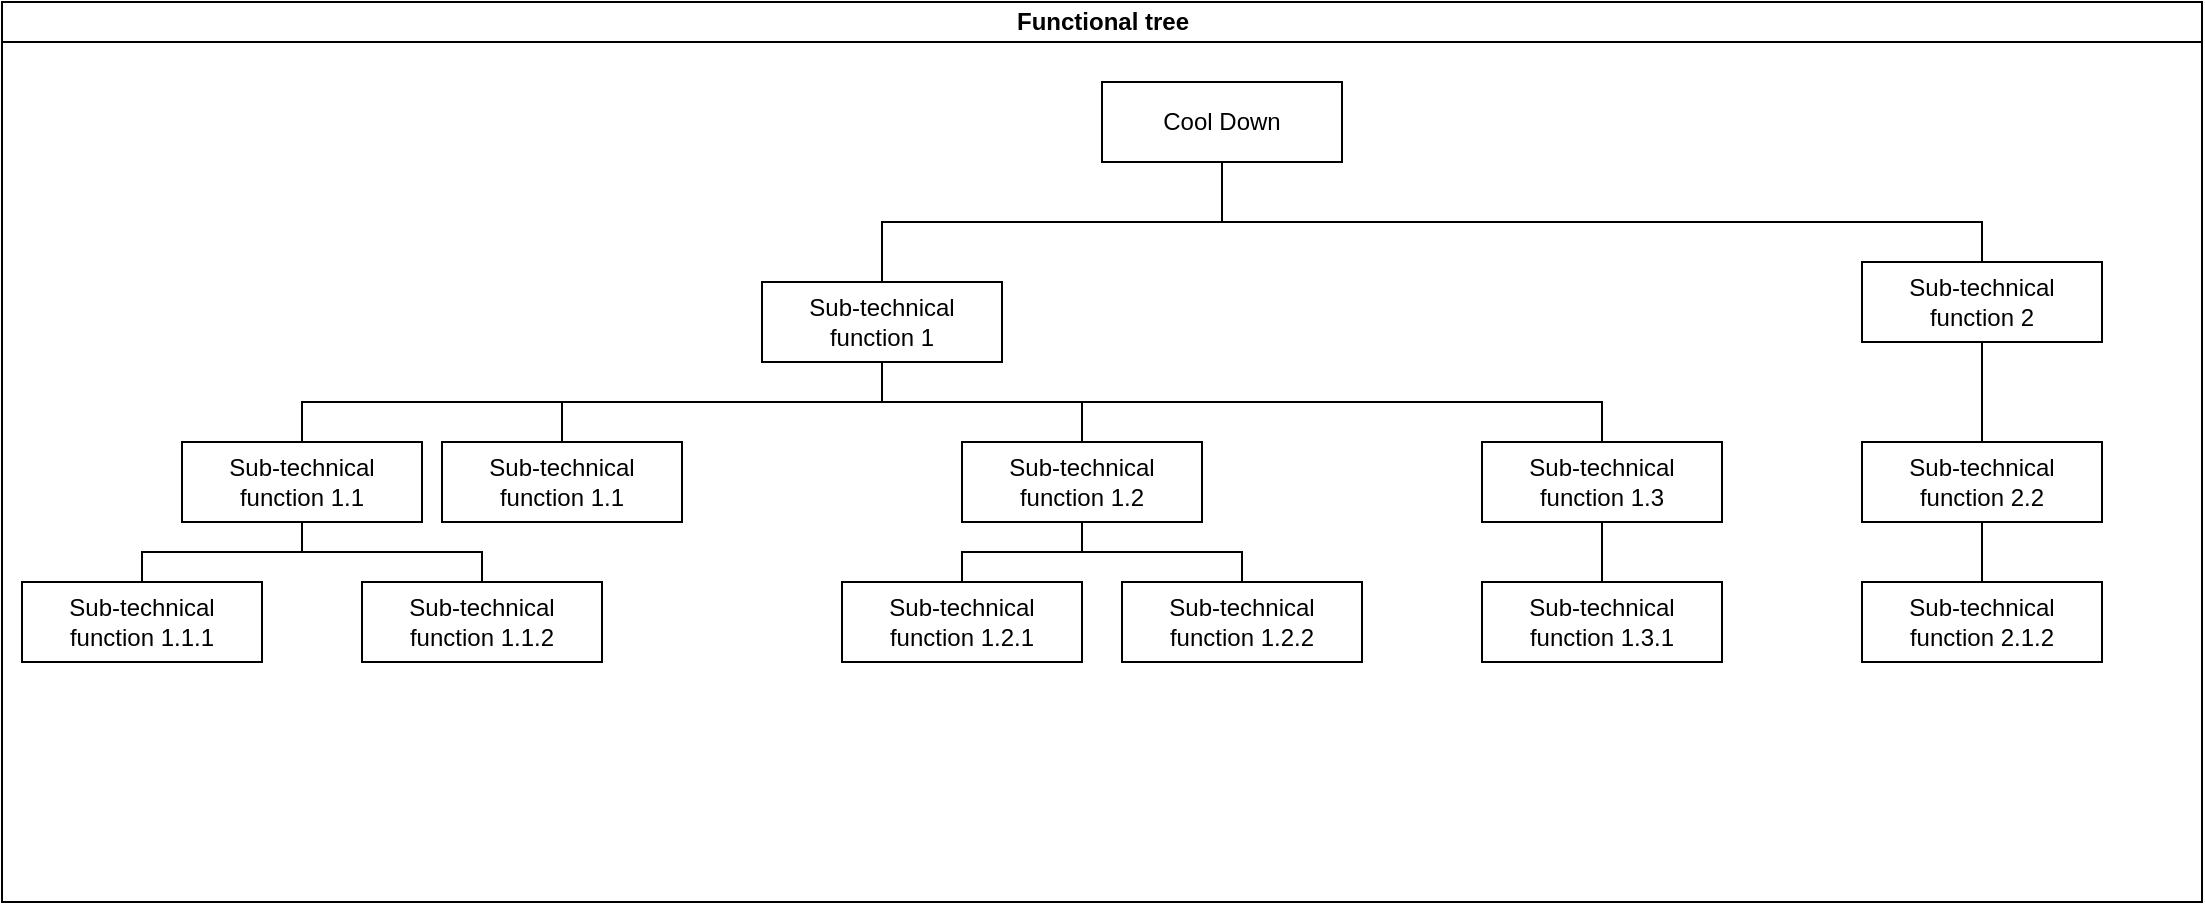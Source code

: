 <mxfile version="14.8.0" type="github">
  <diagram id="tKitslfAB1BgI3c-y9Ij" name="Page-1">
    <mxGraphModel dx="1186" dy="651" grid="1" gridSize="10" guides="1" tooltips="1" connect="1" arrows="1" fold="1" page="1" pageScale="1" pageWidth="827" pageHeight="1169" math="0" shadow="0">
      <root>
        <mxCell id="0" />
        <mxCell id="1" parent="0" />
        <mxCell id="q2nyMCjTT9pvwlic67CU-5" value="Functional tree" style="swimlane;html=1;startSize=20;horizontal=1;containerType=tree;" parent="1" vertex="1">
          <mxGeometry x="470" y="300" width="1100" height="450" as="geometry" />
        </mxCell>
        <mxCell id="q2nyMCjTT9pvwlic67CU-6" value="" style="edgeStyle=elbowEdgeStyle;elbow=vertical;startArrow=none;endArrow=none;rounded=0;" parent="q2nyMCjTT9pvwlic67CU-5" source="q2nyMCjTT9pvwlic67CU-7" target="q2nyMCjTT9pvwlic67CU-8" edge="1">
          <mxGeometry relative="1" as="geometry" />
        </mxCell>
        <mxCell id="q2nyMCjTT9pvwlic67CU-7" value="Cool Down" style="whiteSpace=wrap;html=1;treeFolding=1;treeMoving=1;newEdgeStyle={&quot;edgeStyle&quot;:&quot;elbowEdgeStyle&quot;,&quot;startArrow&quot;:&quot;none&quot;,&quot;endArrow&quot;:&quot;none&quot;};" parent="q2nyMCjTT9pvwlic67CU-5" vertex="1">
          <mxGeometry x="550" y="40" width="120" height="40" as="geometry" />
        </mxCell>
        <mxCell id="q2nyMCjTT9pvwlic67CU-8" value="Sub-technical function 1" style="whiteSpace=wrap;html=1;treeFolding=1;treeMoving=1;newEdgeStyle={&quot;edgeStyle&quot;:&quot;elbowEdgeStyle&quot;,&quot;startArrow&quot;:&quot;none&quot;,&quot;endArrow&quot;:&quot;none&quot;};" parent="q2nyMCjTT9pvwlic67CU-5" vertex="1">
          <mxGeometry x="380" y="140" width="120" height="40" as="geometry" />
        </mxCell>
        <mxCell id="q2nyMCjTT9pvwlic67CU-9" value="" style="edgeStyle=elbowEdgeStyle;elbow=vertical;startArrow=none;endArrow=none;rounded=0;" parent="q2nyMCjTT9pvwlic67CU-5" source="q2nyMCjTT9pvwlic67CU-7" target="q2nyMCjTT9pvwlic67CU-10" edge="1">
          <mxGeometry relative="1" as="geometry">
            <mxPoint x="630" y="860" as="sourcePoint" />
            <Array as="points">
              <mxPoint x="690" y="110" />
            </Array>
          </mxGeometry>
        </mxCell>
        <mxCell id="q2nyMCjTT9pvwlic67CU-10" value="Sub-technical function 2" style="whiteSpace=wrap;html=1;treeFolding=1;treeMoving=1;newEdgeStyle={&quot;edgeStyle&quot;:&quot;elbowEdgeStyle&quot;,&quot;startArrow&quot;:&quot;none&quot;,&quot;endArrow&quot;:&quot;none&quot;};" parent="q2nyMCjTT9pvwlic67CU-5" vertex="1">
          <mxGeometry x="930" y="130" width="120" height="40" as="geometry" />
        </mxCell>
        <mxCell id="q2nyMCjTT9pvwlic67CU-11" value="" style="edgeStyle=elbowEdgeStyle;elbow=vertical;startArrow=none;endArrow=none;rounded=0;" parent="q2nyMCjTT9pvwlic67CU-5" source="q2nyMCjTT9pvwlic67CU-8" target="q2nyMCjTT9pvwlic67CU-12" edge="1">
          <mxGeometry relative="1" as="geometry">
            <mxPoint x="630" y="860" as="sourcePoint" />
          </mxGeometry>
        </mxCell>
        <mxCell id="q2nyMCjTT9pvwlic67CU-12" value="Sub-technical function 1.2" style="whiteSpace=wrap;html=1;treeFolding=1;treeMoving=1;newEdgeStyle={&quot;edgeStyle&quot;:&quot;elbowEdgeStyle&quot;,&quot;startArrow&quot;:&quot;none&quot;,&quot;endArrow&quot;:&quot;none&quot;};" parent="q2nyMCjTT9pvwlic67CU-5" vertex="1">
          <mxGeometry x="480" y="220" width="120" height="40" as="geometry" />
        </mxCell>
        <mxCell id="q2nyMCjTT9pvwlic67CU-13" value="" style="edgeStyle=elbowEdgeStyle;elbow=vertical;startArrow=none;endArrow=none;rounded=0;" parent="q2nyMCjTT9pvwlic67CU-5" source="q2nyMCjTT9pvwlic67CU-8" target="q2nyMCjTT9pvwlic67CU-14" edge="1">
          <mxGeometry relative="1" as="geometry">
            <mxPoint x="630" y="940" as="sourcePoint" />
          </mxGeometry>
        </mxCell>
        <mxCell id="q2nyMCjTT9pvwlic67CU-14" value="Sub-technical function 1.1" style="whiteSpace=wrap;html=1;treeFolding=1;treeMoving=1;newEdgeStyle={&quot;edgeStyle&quot;:&quot;elbowEdgeStyle&quot;,&quot;startArrow&quot;:&quot;none&quot;,&quot;endArrow&quot;:&quot;none&quot;};" parent="q2nyMCjTT9pvwlic67CU-5" vertex="1">
          <mxGeometry x="90" y="220" width="120" height="40" as="geometry" />
        </mxCell>
        <mxCell id="q2nyMCjTT9pvwlic67CU-15" value="" style="edgeStyle=elbowEdgeStyle;elbow=vertical;startArrow=none;endArrow=none;rounded=0;" parent="q2nyMCjTT9pvwlic67CU-5" source="q2nyMCjTT9pvwlic67CU-8" target="q2nyMCjTT9pvwlic67CU-16" edge="1">
          <mxGeometry relative="1" as="geometry">
            <mxPoint x="630" y="940" as="sourcePoint" />
          </mxGeometry>
        </mxCell>
        <mxCell id="q2nyMCjTT9pvwlic67CU-16" value="Sub-technical function 1.3" style="whiteSpace=wrap;html=1;treeFolding=1;treeMoving=1;newEdgeStyle={&quot;edgeStyle&quot;:&quot;elbowEdgeStyle&quot;,&quot;startArrow&quot;:&quot;none&quot;,&quot;endArrow&quot;:&quot;none&quot;};" parent="q2nyMCjTT9pvwlic67CU-5" vertex="1">
          <mxGeometry x="740" y="220" width="120" height="40" as="geometry" />
        </mxCell>
        <mxCell id="q2nyMCjTT9pvwlic67CU-19" value="" style="edgeStyle=elbowEdgeStyle;elbow=vertical;startArrow=none;endArrow=none;rounded=0;" parent="q2nyMCjTT9pvwlic67CU-5" source="q2nyMCjTT9pvwlic67CU-10" target="q2nyMCjTT9pvwlic67CU-20" edge="1">
          <mxGeometry relative="1" as="geometry">
            <mxPoint x="630" y="860" as="sourcePoint" />
          </mxGeometry>
        </mxCell>
        <mxCell id="q2nyMCjTT9pvwlic67CU-20" value="Sub-technical function 2.2" style="whiteSpace=wrap;html=1;treeFolding=1;treeMoving=1;newEdgeStyle={&quot;edgeStyle&quot;:&quot;elbowEdgeStyle&quot;,&quot;startArrow&quot;:&quot;none&quot;,&quot;endArrow&quot;:&quot;none&quot;};" parent="q2nyMCjTT9pvwlic67CU-5" vertex="1">
          <mxGeometry x="930" y="220" width="120" height="40" as="geometry" />
        </mxCell>
        <mxCell id="q2nyMCjTT9pvwlic67CU-21" value="" style="edgeStyle=elbowEdgeStyle;elbow=vertical;startArrow=none;endArrow=none;rounded=0;" parent="q2nyMCjTT9pvwlic67CU-5" source="q2nyMCjTT9pvwlic67CU-14" target="q2nyMCjTT9pvwlic67CU-22" edge="1">
          <mxGeometry relative="1" as="geometry">
            <mxPoint x="780" y="450" as="sourcePoint" />
          </mxGeometry>
        </mxCell>
        <mxCell id="q2nyMCjTT9pvwlic67CU-22" value="Sub-technical function 1.1.1" style="whiteSpace=wrap;html=1;treeFolding=1;treeMoving=1;newEdgeStyle={&quot;edgeStyle&quot;:&quot;elbowEdgeStyle&quot;,&quot;startArrow&quot;:&quot;none&quot;,&quot;endArrow&quot;:&quot;none&quot;};" parent="q2nyMCjTT9pvwlic67CU-5" vertex="1">
          <mxGeometry x="10" y="290" width="120" height="40" as="geometry" />
        </mxCell>
        <mxCell id="q2nyMCjTT9pvwlic67CU-23" value="" style="edgeStyle=elbowEdgeStyle;elbow=vertical;startArrow=none;endArrow=none;rounded=0;" parent="q2nyMCjTT9pvwlic67CU-5" source="q2nyMCjTT9pvwlic67CU-14" target="q2nyMCjTT9pvwlic67CU-24" edge="1">
          <mxGeometry relative="1" as="geometry">
            <mxPoint x="780" y="450" as="sourcePoint" />
          </mxGeometry>
        </mxCell>
        <mxCell id="q2nyMCjTT9pvwlic67CU-24" value="Sub-technical function 1.1.2" style="whiteSpace=wrap;html=1;treeFolding=1;treeMoving=1;newEdgeStyle={&quot;edgeStyle&quot;:&quot;elbowEdgeStyle&quot;,&quot;startArrow&quot;:&quot;none&quot;,&quot;endArrow&quot;:&quot;none&quot;};" parent="q2nyMCjTT9pvwlic67CU-5" vertex="1">
          <mxGeometry x="180" y="290" width="120" height="40" as="geometry" />
        </mxCell>
        <mxCell id="q2nyMCjTT9pvwlic67CU-25" value="" style="edgeStyle=elbowEdgeStyle;elbow=vertical;startArrow=none;endArrow=none;rounded=0;" parent="q2nyMCjTT9pvwlic67CU-5" source="q2nyMCjTT9pvwlic67CU-12" target="q2nyMCjTT9pvwlic67CU-26" edge="1">
          <mxGeometry relative="1" as="geometry">
            <mxPoint x="880" y="450" as="sourcePoint" />
          </mxGeometry>
        </mxCell>
        <mxCell id="q2nyMCjTT9pvwlic67CU-26" value="Sub-technical function 1.2.1" style="whiteSpace=wrap;html=1;treeFolding=1;treeMoving=1;newEdgeStyle={&quot;edgeStyle&quot;:&quot;elbowEdgeStyle&quot;,&quot;startArrow&quot;:&quot;none&quot;,&quot;endArrow&quot;:&quot;none&quot;};" parent="q2nyMCjTT9pvwlic67CU-5" vertex="1">
          <mxGeometry x="420" y="290" width="120" height="40" as="geometry" />
        </mxCell>
        <mxCell id="q2nyMCjTT9pvwlic67CU-27" value="" style="edgeStyle=elbowEdgeStyle;elbow=vertical;startArrow=none;endArrow=none;rounded=0;" parent="q2nyMCjTT9pvwlic67CU-5" source="q2nyMCjTT9pvwlic67CU-12" target="q2nyMCjTT9pvwlic67CU-28" edge="1">
          <mxGeometry relative="1" as="geometry">
            <mxPoint x="880" y="450" as="sourcePoint" />
          </mxGeometry>
        </mxCell>
        <mxCell id="q2nyMCjTT9pvwlic67CU-28" value="Sub-technical function 1.2.2" style="whiteSpace=wrap;html=1;treeFolding=1;treeMoving=1;newEdgeStyle={&quot;edgeStyle&quot;:&quot;elbowEdgeStyle&quot;,&quot;startArrow&quot;:&quot;none&quot;,&quot;endArrow&quot;:&quot;none&quot;};" parent="q2nyMCjTT9pvwlic67CU-5" vertex="1">
          <mxGeometry x="560" y="290" width="120" height="40" as="geometry" />
        </mxCell>
        <mxCell id="q2nyMCjTT9pvwlic67CU-29" value="" style="edgeStyle=elbowEdgeStyle;elbow=vertical;startArrow=none;endArrow=none;rounded=0;" parent="q2nyMCjTT9pvwlic67CU-5" source="q2nyMCjTT9pvwlic67CU-16" target="q2nyMCjTT9pvwlic67CU-30" edge="1">
          <mxGeometry relative="1" as="geometry">
            <mxPoint x="923" y="450" as="sourcePoint" />
          </mxGeometry>
        </mxCell>
        <mxCell id="q2nyMCjTT9pvwlic67CU-30" value="Sub-technical function 1.3.1" style="whiteSpace=wrap;html=1;treeFolding=1;treeMoving=1;newEdgeStyle={&quot;edgeStyle&quot;:&quot;elbowEdgeStyle&quot;,&quot;startArrow&quot;:&quot;none&quot;,&quot;endArrow&quot;:&quot;none&quot;};" parent="q2nyMCjTT9pvwlic67CU-5" vertex="1">
          <mxGeometry x="740" y="290" width="120" height="40" as="geometry" />
        </mxCell>
        <mxCell id="q2nyMCjTT9pvwlic67CU-33" value="" style="edgeStyle=elbowEdgeStyle;elbow=vertical;startArrow=none;endArrow=none;rounded=0;" parent="q2nyMCjTT9pvwlic67CU-5" source="q2nyMCjTT9pvwlic67CU-20" target="q2nyMCjTT9pvwlic67CU-34" edge="1">
          <mxGeometry relative="1" as="geometry">
            <mxPoint x="1140" y="430" as="sourcePoint" />
          </mxGeometry>
        </mxCell>
        <mxCell id="q2nyMCjTT9pvwlic67CU-34" value="&lt;div&gt;Sub-technical function 2.1.2&lt;/div&gt;" style="whiteSpace=wrap;html=1;treeFolding=1;treeMoving=1;newEdgeStyle={&quot;edgeStyle&quot;:&quot;elbowEdgeStyle&quot;,&quot;startArrow&quot;:&quot;none&quot;,&quot;endArrow&quot;:&quot;none&quot;};" parent="q2nyMCjTT9pvwlic67CU-5" vertex="1">
          <mxGeometry x="930" y="290" width="120" height="40" as="geometry" />
        </mxCell>
        <mxCell id="CAL4CQDc6w24nkfypuGi-1" value="" style="edgeStyle=elbowEdgeStyle;elbow=vertical;startArrow=none;endArrow=none;rounded=0;" edge="1" target="CAL4CQDc6w24nkfypuGi-2" source="q2nyMCjTT9pvwlic67CU-8" parent="q2nyMCjTT9pvwlic67CU-5">
          <mxGeometry relative="1" as="geometry">
            <mxPoint x="910" y="480" as="sourcePoint" />
          </mxGeometry>
        </mxCell>
        <mxCell id="CAL4CQDc6w24nkfypuGi-2" value="Sub-technical function 1.1" style="whiteSpace=wrap;html=1;treeFolding=1;treeMoving=1;newEdgeStyle={&quot;edgeStyle&quot;:&quot;elbowEdgeStyle&quot;,&quot;startArrow&quot;:&quot;none&quot;,&quot;endArrow&quot;:&quot;none&quot;};" vertex="1" parent="q2nyMCjTT9pvwlic67CU-5">
          <mxGeometry x="220" y="220" width="120" height="40" as="geometry" />
        </mxCell>
      </root>
    </mxGraphModel>
  </diagram>
</mxfile>

